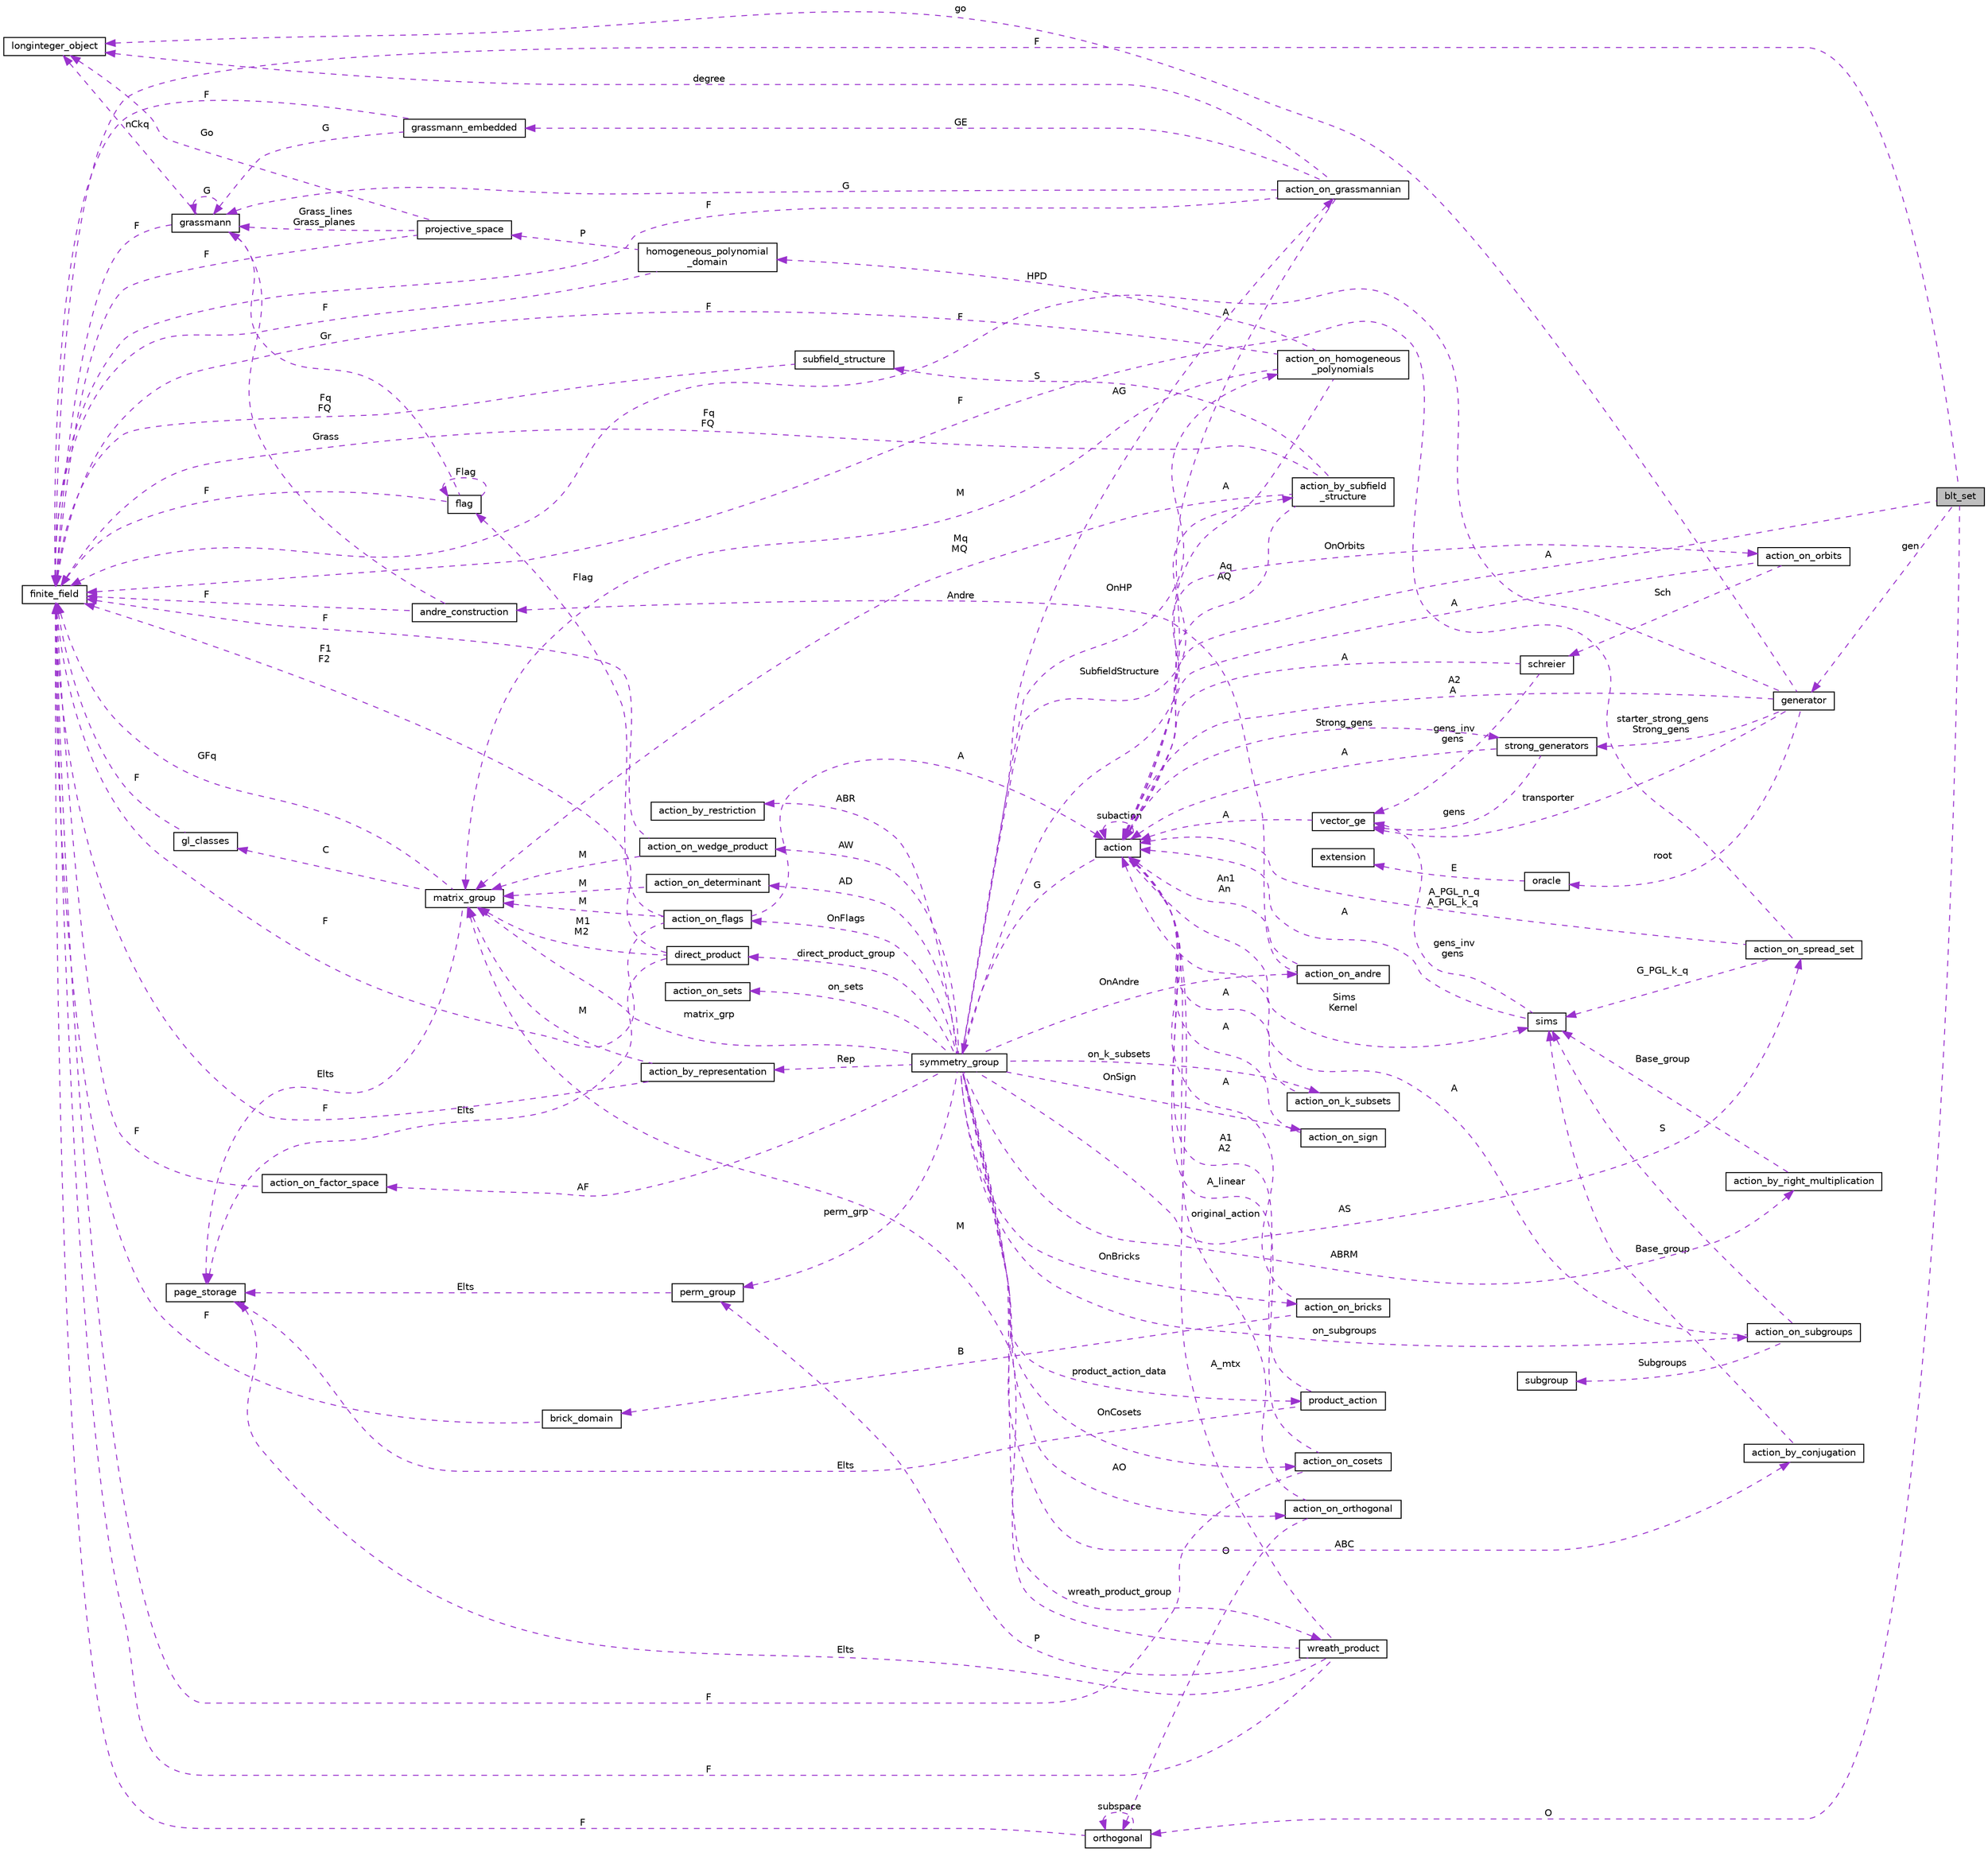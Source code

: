 digraph "blt_set"
{
  edge [fontname="Helvetica",fontsize="10",labelfontname="Helvetica",labelfontsize="10"];
  node [fontname="Helvetica",fontsize="10",shape=record];
  rankdir="LR";
  Node1 [label="blt_set",height=0.2,width=0.4,color="black", fillcolor="grey75", style="filled", fontcolor="black"];
  Node2 -> Node1 [dir="back",color="darkorchid3",fontsize="10",style="dashed",label=" gen" ,fontname="Helvetica"];
  Node2 [label="generator",height=0.2,width=0.4,color="black", fillcolor="white", style="filled",URL="$d7/d73/classgenerator.html"];
  Node3 -> Node2 [dir="back",color="darkorchid3",fontsize="10",style="dashed",label=" go" ,fontname="Helvetica"];
  Node3 [label="longinteger_object",height=0.2,width=0.4,color="black", fillcolor="white", style="filled",URL="$dd/d7e/classlonginteger__object.html"];
  Node4 -> Node2 [dir="back",color="darkorchid3",fontsize="10",style="dashed",label=" A2\nA" ,fontname="Helvetica"];
  Node4 [label="action",height=0.2,width=0.4,color="black", fillcolor="white", style="filled",URL="$d2/d86/classaction.html"];
  Node5 -> Node4 [dir="back",color="darkorchid3",fontsize="10",style="dashed",label=" G" ,fontname="Helvetica"];
  Node5 [label="symmetry_group",height=0.2,width=0.4,color="black", fillcolor="white", style="filled",URL="$dd/d3b/unionsymmetry__group.html"];
  Node6 -> Node5 [dir="back",color="darkorchid3",fontsize="10",style="dashed",label=" product_action_data" ,fontname="Helvetica"];
  Node6 [label="product_action",height=0.2,width=0.4,color="black", fillcolor="white", style="filled",URL="$d8/d74/classproduct__action.html"];
  Node7 -> Node6 [dir="back",color="darkorchid3",fontsize="10",style="dashed",label=" Elts" ,fontname="Helvetica"];
  Node7 [label="page_storage",height=0.2,width=0.4,color="black", fillcolor="white", style="filled",URL="$dc/d72/classpage__storage.html"];
  Node4 -> Node6 [dir="back",color="darkorchid3",fontsize="10",style="dashed",label=" A1\nA2" ,fontname="Helvetica"];
  Node8 -> Node5 [dir="back",color="darkorchid3",fontsize="10",style="dashed",label=" ABR" ,fontname="Helvetica"];
  Node8 [label="action_by_restriction",height=0.2,width=0.4,color="black", fillcolor="white", style="filled",URL="$d1/d7e/classaction__by__restriction.html"];
  Node9 -> Node5 [dir="back",color="darkorchid3",fontsize="10",style="dashed",label=" OnFlags" ,fontname="Helvetica"];
  Node9 [label="action_on_flags",height=0.2,width=0.4,color="black", fillcolor="white", style="filled",URL="$dd/dc4/classaction__on__flags.html"];
  Node4 -> Node9 [dir="back",color="darkorchid3",fontsize="10",style="dashed",label=" A" ,fontname="Helvetica"];
  Node10 -> Node9 [dir="back",color="darkorchid3",fontsize="10",style="dashed",label=" M" ,fontname="Helvetica"];
  Node10 [label="matrix_group",height=0.2,width=0.4,color="black", fillcolor="white", style="filled",URL="$d3/ded/classmatrix__group.html"];
  Node7 -> Node10 [dir="back",color="darkorchid3",fontsize="10",style="dashed",label=" Elts" ,fontname="Helvetica"];
  Node11 -> Node10 [dir="back",color="darkorchid3",fontsize="10",style="dashed",label=" C" ,fontname="Helvetica"];
  Node11 [label="gl_classes",height=0.2,width=0.4,color="black", fillcolor="white", style="filled",URL="$d6/dab/classgl__classes.html"];
  Node12 -> Node11 [dir="back",color="darkorchid3",fontsize="10",style="dashed",label=" F" ,fontname="Helvetica"];
  Node12 [label="finite_field",height=0.2,width=0.4,color="black", fillcolor="white", style="filled",URL="$df/d5a/classfinite__field.html"];
  Node12 -> Node10 [dir="back",color="darkorchid3",fontsize="10",style="dashed",label=" GFq" ,fontname="Helvetica"];
  Node13 -> Node9 [dir="back",color="darkorchid3",fontsize="10",style="dashed",label=" Flag" ,fontname="Helvetica"];
  Node13 [label="flag",height=0.2,width=0.4,color="black", fillcolor="white", style="filled",URL="$d8/d06/classflag.html"];
  Node13 -> Node13 [dir="back",color="darkorchid3",fontsize="10",style="dashed",label=" Flag" ,fontname="Helvetica"];
  Node14 -> Node13 [dir="back",color="darkorchid3",fontsize="10",style="dashed",label=" Gr" ,fontname="Helvetica"];
  Node14 [label="grassmann",height=0.2,width=0.4,color="black", fillcolor="white", style="filled",URL="$df/d02/classgrassmann.html"];
  Node3 -> Node14 [dir="back",color="darkorchid3",fontsize="10",style="dashed",label=" nCkq" ,fontname="Helvetica"];
  Node14 -> Node14 [dir="back",color="darkorchid3",fontsize="10",style="dashed",label=" G" ,fontname="Helvetica"];
  Node12 -> Node14 [dir="back",color="darkorchid3",fontsize="10",style="dashed",label=" F" ,fontname="Helvetica"];
  Node12 -> Node13 [dir="back",color="darkorchid3",fontsize="10",style="dashed",label=" F" ,fontname="Helvetica"];
  Node12 -> Node9 [dir="back",color="darkorchid3",fontsize="10",style="dashed",label=" F" ,fontname="Helvetica"];
  Node15 -> Node5 [dir="back",color="darkorchid3",fontsize="10",style="dashed",label=" AW" ,fontname="Helvetica"];
  Node15 [label="action_on_wedge_product",height=0.2,width=0.4,color="black", fillcolor="white", style="filled",URL="$d0/deb/classaction__on__wedge__product.html"];
  Node10 -> Node15 [dir="back",color="darkorchid3",fontsize="10",style="dashed",label=" M" ,fontname="Helvetica"];
  Node12 -> Node15 [dir="back",color="darkorchid3",fontsize="10",style="dashed",label=" F" ,fontname="Helvetica"];
  Node16 -> Node5 [dir="back",color="darkorchid3",fontsize="10",style="dashed",label=" AF" ,fontname="Helvetica"];
  Node16 [label="action_on_factor_space",height=0.2,width=0.4,color="black", fillcolor="white", style="filled",URL="$d5/d25/classaction__on__factor__space.html"];
  Node12 -> Node16 [dir="back",color="darkorchid3",fontsize="10",style="dashed",label=" F" ,fontname="Helvetica"];
  Node17 -> Node5 [dir="back",color="darkorchid3",fontsize="10",style="dashed",label=" OnCosets" ,fontname="Helvetica"];
  Node17 [label="action_on_cosets",height=0.2,width=0.4,color="black", fillcolor="white", style="filled",URL="$d3/d72/classaction__on__cosets.html"];
  Node4 -> Node17 [dir="back",color="darkorchid3",fontsize="10",style="dashed",label=" A_linear" ,fontname="Helvetica"];
  Node12 -> Node17 [dir="back",color="darkorchid3",fontsize="10",style="dashed",label=" F" ,fontname="Helvetica"];
  Node18 -> Node5 [dir="back",color="darkorchid3",fontsize="10",style="dashed",label=" AO" ,fontname="Helvetica"];
  Node18 [label="action_on_orthogonal",height=0.2,width=0.4,color="black", fillcolor="white", style="filled",URL="$dc/d87/classaction__on__orthogonal.html"];
  Node4 -> Node18 [dir="back",color="darkorchid3",fontsize="10",style="dashed",label=" original_action" ,fontname="Helvetica"];
  Node19 -> Node18 [dir="back",color="darkorchid3",fontsize="10",style="dashed",label=" O" ,fontname="Helvetica"];
  Node19 [label="orthogonal",height=0.2,width=0.4,color="black", fillcolor="white", style="filled",URL="$d7/daa/classorthogonal.html"];
  Node19 -> Node19 [dir="back",color="darkorchid3",fontsize="10",style="dashed",label=" subspace" ,fontname="Helvetica"];
  Node12 -> Node19 [dir="back",color="darkorchid3",fontsize="10",style="dashed",label=" F" ,fontname="Helvetica"];
  Node20 -> Node5 [dir="back",color="darkorchid3",fontsize="10",style="dashed",label=" AG" ,fontname="Helvetica"];
  Node20 [label="action_on_grassmannian",height=0.2,width=0.4,color="black", fillcolor="white", style="filled",URL="$d9/ddf/classaction__on__grassmannian.html"];
  Node3 -> Node20 [dir="back",color="darkorchid3",fontsize="10",style="dashed",label=" degree" ,fontname="Helvetica"];
  Node21 -> Node20 [dir="back",color="darkorchid3",fontsize="10",style="dashed",label=" GE" ,fontname="Helvetica"];
  Node21 [label="grassmann_embedded",height=0.2,width=0.4,color="black", fillcolor="white", style="filled",URL="$d4/dda/classgrassmann__embedded.html"];
  Node14 -> Node21 [dir="back",color="darkorchid3",fontsize="10",style="dashed",label=" G" ,fontname="Helvetica"];
  Node12 -> Node21 [dir="back",color="darkorchid3",fontsize="10",style="dashed",label=" F" ,fontname="Helvetica"];
  Node4 -> Node20 [dir="back",color="darkorchid3",fontsize="10",style="dashed",label=" A" ,fontname="Helvetica"];
  Node14 -> Node20 [dir="back",color="darkorchid3",fontsize="10",style="dashed",label=" G" ,fontname="Helvetica"];
  Node12 -> Node20 [dir="back",color="darkorchid3",fontsize="10",style="dashed",label=" F" ,fontname="Helvetica"];
  Node22 -> Node5 [dir="back",color="darkorchid3",fontsize="10",style="dashed",label=" OnHP" ,fontname="Helvetica"];
  Node22 [label="action_on_homogeneous\l_polynomials",height=0.2,width=0.4,color="black", fillcolor="white", style="filled",URL="$d5/dd4/classaction__on__homogeneous__polynomials.html"];
  Node4 -> Node22 [dir="back",color="darkorchid3",fontsize="10",style="dashed",label=" A" ,fontname="Helvetica"];
  Node10 -> Node22 [dir="back",color="darkorchid3",fontsize="10",style="dashed",label=" M" ,fontname="Helvetica"];
  Node12 -> Node22 [dir="back",color="darkorchid3",fontsize="10",style="dashed",label=" F" ,fontname="Helvetica"];
  Node23 -> Node22 [dir="back",color="darkorchid3",fontsize="10",style="dashed",label=" HPD" ,fontname="Helvetica"];
  Node23 [label="homogeneous_polynomial\l_domain",height=0.2,width=0.4,color="black", fillcolor="white", style="filled",URL="$d2/da7/classhomogeneous__polynomial__domain.html"];
  Node24 -> Node23 [dir="back",color="darkorchid3",fontsize="10",style="dashed",label=" P" ,fontname="Helvetica"];
  Node24 [label="projective_space",height=0.2,width=0.4,color="black", fillcolor="white", style="filled",URL="$d2/d17/classprojective__space.html"];
  Node3 -> Node24 [dir="back",color="darkorchid3",fontsize="10",style="dashed",label=" Go" ,fontname="Helvetica"];
  Node12 -> Node24 [dir="back",color="darkorchid3",fontsize="10",style="dashed",label=" F" ,fontname="Helvetica"];
  Node14 -> Node24 [dir="back",color="darkorchid3",fontsize="10",style="dashed",label=" Grass_lines\nGrass_planes" ,fontname="Helvetica"];
  Node12 -> Node23 [dir="back",color="darkorchid3",fontsize="10",style="dashed",label=" F" ,fontname="Helvetica"];
  Node25 -> Node5 [dir="back",color="darkorchid3",fontsize="10",style="dashed",label=" OnOrbits" ,fontname="Helvetica"];
  Node25 [label="action_on_orbits",height=0.2,width=0.4,color="black", fillcolor="white", style="filled",URL="$da/d89/classaction__on__orbits.html"];
  Node4 -> Node25 [dir="back",color="darkorchid3",fontsize="10",style="dashed",label=" A" ,fontname="Helvetica"];
  Node26 -> Node25 [dir="back",color="darkorchid3",fontsize="10",style="dashed",label=" Sch" ,fontname="Helvetica"];
  Node26 [label="schreier",height=0.2,width=0.4,color="black", fillcolor="white", style="filled",URL="$d3/dd6/classschreier.html"];
  Node4 -> Node26 [dir="back",color="darkorchid3",fontsize="10",style="dashed",label=" A" ,fontname="Helvetica"];
  Node27 -> Node26 [dir="back",color="darkorchid3",fontsize="10",style="dashed",label=" gens_inv\ngens" ,fontname="Helvetica"];
  Node27 [label="vector_ge",height=0.2,width=0.4,color="black", fillcolor="white", style="filled",URL="$d4/d6e/classvector__ge.html"];
  Node4 -> Node27 [dir="back",color="darkorchid3",fontsize="10",style="dashed",label=" A" ,fontname="Helvetica"];
  Node28 -> Node5 [dir="back",color="darkorchid3",fontsize="10",style="dashed",label=" AD" ,fontname="Helvetica"];
  Node28 [label="action_on_determinant",height=0.2,width=0.4,color="black", fillcolor="white", style="filled",URL="$d4/d32/classaction__on__determinant.html"];
  Node10 -> Node28 [dir="back",color="darkorchid3",fontsize="10",style="dashed",label=" M" ,fontname="Helvetica"];
  Node29 -> Node5 [dir="back",color="darkorchid3",fontsize="10",style="dashed",label=" on_k_subsets" ,fontname="Helvetica"];
  Node29 [label="action_on_k_subsets",height=0.2,width=0.4,color="black", fillcolor="white", style="filled",URL="$d3/d04/classaction__on__k__subsets.html"];
  Node4 -> Node29 [dir="back",color="darkorchid3",fontsize="10",style="dashed",label=" A" ,fontname="Helvetica"];
  Node30 -> Node5 [dir="back",color="darkorchid3",fontsize="10",style="dashed",label=" wreath_product_group" ,fontname="Helvetica"];
  Node30 [label="wreath_product",height=0.2,width=0.4,color="black", fillcolor="white", style="filled",URL="$d8/dfa/classwreath__product.html"];
  Node7 -> Node30 [dir="back",color="darkorchid3",fontsize="10",style="dashed",label=" Elts" ,fontname="Helvetica"];
  Node4 -> Node30 [dir="back",color="darkorchid3",fontsize="10",style="dashed",label=" A_mtx" ,fontname="Helvetica"];
  Node10 -> Node30 [dir="back",color="darkorchid3",fontsize="10",style="dashed",label=" M" ,fontname="Helvetica"];
  Node31 -> Node30 [dir="back",color="darkorchid3",fontsize="10",style="dashed",label=" P" ,fontname="Helvetica"];
  Node31 [label="perm_group",height=0.2,width=0.4,color="black", fillcolor="white", style="filled",URL="$df/d0a/classperm__group.html"];
  Node7 -> Node31 [dir="back",color="darkorchid3",fontsize="10",style="dashed",label=" Elts" ,fontname="Helvetica"];
  Node12 -> Node30 [dir="back",color="darkorchid3",fontsize="10",style="dashed",label=" F" ,fontname="Helvetica"];
  Node32 -> Node5 [dir="back",color="darkorchid3",fontsize="10",style="dashed",label=" on_subgroups" ,fontname="Helvetica"];
  Node32 [label="action_on_subgroups",height=0.2,width=0.4,color="black", fillcolor="white", style="filled",URL="$d6/da4/classaction__on__subgroups.html"];
  Node33 -> Node32 [dir="back",color="darkorchid3",fontsize="10",style="dashed",label=" Subgroups" ,fontname="Helvetica"];
  Node33 [label="subgroup",height=0.2,width=0.4,color="black", fillcolor="white", style="filled",URL="$d0/d0a/classsubgroup.html"];
  Node4 -> Node32 [dir="back",color="darkorchid3",fontsize="10",style="dashed",label=" A" ,fontname="Helvetica"];
  Node34 -> Node32 [dir="back",color="darkorchid3",fontsize="10",style="dashed",label=" S" ,fontname="Helvetica"];
  Node34 [label="sims",height=0.2,width=0.4,color="black", fillcolor="white", style="filled",URL="$d9/df3/classsims.html"];
  Node4 -> Node34 [dir="back",color="darkorchid3",fontsize="10",style="dashed",label=" A" ,fontname="Helvetica"];
  Node27 -> Node34 [dir="back",color="darkorchid3",fontsize="10",style="dashed",label=" gens_inv\ngens" ,fontname="Helvetica"];
  Node10 -> Node5 [dir="back",color="darkorchid3",fontsize="10",style="dashed",label=" matrix_grp" ,fontname="Helvetica"];
  Node35 -> Node5 [dir="back",color="darkorchid3",fontsize="10",style="dashed",label=" ABRM" ,fontname="Helvetica"];
  Node35 [label="action_by_right_multiplication",height=0.2,width=0.4,color="black", fillcolor="white", style="filled",URL="$d5/daa/classaction__by__right__multiplication.html"];
  Node34 -> Node35 [dir="back",color="darkorchid3",fontsize="10",style="dashed",label=" Base_group" ,fontname="Helvetica"];
  Node36 -> Node5 [dir="back",color="darkorchid3",fontsize="10",style="dashed",label=" direct_product_group" ,fontname="Helvetica"];
  Node36 [label="direct_product",height=0.2,width=0.4,color="black", fillcolor="white", style="filled",URL="$dc/daf/classdirect__product.html"];
  Node7 -> Node36 [dir="back",color="darkorchid3",fontsize="10",style="dashed",label=" Elts" ,fontname="Helvetica"];
  Node10 -> Node36 [dir="back",color="darkorchid3",fontsize="10",style="dashed",label=" M1\nM2" ,fontname="Helvetica"];
  Node12 -> Node36 [dir="back",color="darkorchid3",fontsize="10",style="dashed",label=" F1\nF2" ,fontname="Helvetica"];
  Node37 -> Node5 [dir="back",color="darkorchid3",fontsize="10",style="dashed",label=" OnBricks" ,fontname="Helvetica"];
  Node37 [label="action_on_bricks",height=0.2,width=0.4,color="black", fillcolor="white", style="filled",URL="$de/d56/classaction__on__bricks.html"];
  Node4 -> Node37 [dir="back",color="darkorchid3",fontsize="10",style="dashed",label=" A" ,fontname="Helvetica"];
  Node38 -> Node37 [dir="back",color="darkorchid3",fontsize="10",style="dashed",label=" B" ,fontname="Helvetica"];
  Node38 [label="brick_domain",height=0.2,width=0.4,color="black", fillcolor="white", style="filled",URL="$da/daf/classbrick__domain.html"];
  Node12 -> Node38 [dir="back",color="darkorchid3",fontsize="10",style="dashed",label=" F" ,fontname="Helvetica"];
  Node39 -> Node5 [dir="back",color="darkorchid3",fontsize="10",style="dashed",label=" ABC" ,fontname="Helvetica"];
  Node39 [label="action_by_conjugation",height=0.2,width=0.4,color="black", fillcolor="white", style="filled",URL="$d3/dda/classaction__by__conjugation.html"];
  Node34 -> Node39 [dir="back",color="darkorchid3",fontsize="10",style="dashed",label=" Base_group" ,fontname="Helvetica"];
  Node40 -> Node5 [dir="back",color="darkorchid3",fontsize="10",style="dashed",label=" OnSign" ,fontname="Helvetica"];
  Node40 [label="action_on_sign",height=0.2,width=0.4,color="black", fillcolor="white", style="filled",URL="$da/d06/classaction__on__sign.html"];
  Node4 -> Node40 [dir="back",color="darkorchid3",fontsize="10",style="dashed",label=" A" ,fontname="Helvetica"];
  Node41 -> Node5 [dir="back",color="darkorchid3",fontsize="10",style="dashed",label=" SubfieldStructure" ,fontname="Helvetica"];
  Node41 [label="action_by_subfield\l_structure",height=0.2,width=0.4,color="black", fillcolor="white", style="filled",URL="$dd/d67/classaction__by__subfield__structure.html"];
  Node4 -> Node41 [dir="back",color="darkorchid3",fontsize="10",style="dashed",label=" Aq\nAQ" ,fontname="Helvetica"];
  Node42 -> Node41 [dir="back",color="darkorchid3",fontsize="10",style="dashed",label=" S" ,fontname="Helvetica"];
  Node42 [label="subfield_structure",height=0.2,width=0.4,color="black", fillcolor="white", style="filled",URL="$d4/d43/classsubfield__structure.html"];
  Node12 -> Node42 [dir="back",color="darkorchid3",fontsize="10",style="dashed",label=" Fq\nFQ" ,fontname="Helvetica"];
  Node10 -> Node41 [dir="back",color="darkorchid3",fontsize="10",style="dashed",label=" Mq\nMQ" ,fontname="Helvetica"];
  Node12 -> Node41 [dir="back",color="darkorchid3",fontsize="10",style="dashed",label=" Fq\nFQ" ,fontname="Helvetica"];
  Node43 -> Node5 [dir="back",color="darkorchid3",fontsize="10",style="dashed",label=" on_sets" ,fontname="Helvetica"];
  Node43 [label="action_on_sets",height=0.2,width=0.4,color="black", fillcolor="white", style="filled",URL="$da/d37/classaction__on__sets.html"];
  Node31 -> Node5 [dir="back",color="darkorchid3",fontsize="10",style="dashed",label=" perm_grp" ,fontname="Helvetica"];
  Node44 -> Node5 [dir="back",color="darkorchid3",fontsize="10",style="dashed",label=" Rep" ,fontname="Helvetica"];
  Node44 [label="action_by_representation",height=0.2,width=0.4,color="black", fillcolor="white", style="filled",URL="$d1/d9d/classaction__by__representation.html"];
  Node10 -> Node44 [dir="back",color="darkorchid3",fontsize="10",style="dashed",label=" M" ,fontname="Helvetica"];
  Node12 -> Node44 [dir="back",color="darkorchid3",fontsize="10",style="dashed",label=" F" ,fontname="Helvetica"];
  Node45 -> Node5 [dir="back",color="darkorchid3",fontsize="10",style="dashed",label=" AS" ,fontname="Helvetica"];
  Node45 [label="action_on_spread_set",height=0.2,width=0.4,color="black", fillcolor="white", style="filled",URL="$d2/d7a/classaction__on__spread__set.html"];
  Node4 -> Node45 [dir="back",color="darkorchid3",fontsize="10",style="dashed",label=" A_PGL_n_q\nA_PGL_k_q" ,fontname="Helvetica"];
  Node34 -> Node45 [dir="back",color="darkorchid3",fontsize="10",style="dashed",label=" G_PGL_k_q" ,fontname="Helvetica"];
  Node12 -> Node45 [dir="back",color="darkorchid3",fontsize="10",style="dashed",label=" F" ,fontname="Helvetica"];
  Node46 -> Node5 [dir="back",color="darkorchid3",fontsize="10",style="dashed",label=" OnAndre" ,fontname="Helvetica"];
  Node46 [label="action_on_andre",height=0.2,width=0.4,color="black", fillcolor="white", style="filled",URL="$da/d32/classaction__on__andre.html"];
  Node4 -> Node46 [dir="back",color="darkorchid3",fontsize="10",style="dashed",label=" An1\nAn" ,fontname="Helvetica"];
  Node47 -> Node46 [dir="back",color="darkorchid3",fontsize="10",style="dashed",label=" Andre" ,fontname="Helvetica"];
  Node47 [label="andre_construction",height=0.2,width=0.4,color="black", fillcolor="white", style="filled",URL="$d2/d32/classandre__construction.html"];
  Node12 -> Node47 [dir="back",color="darkorchid3",fontsize="10",style="dashed",label=" F" ,fontname="Helvetica"];
  Node14 -> Node47 [dir="back",color="darkorchid3",fontsize="10",style="dashed",label=" Grass" ,fontname="Helvetica"];
  Node4 -> Node4 [dir="back",color="darkorchid3",fontsize="10",style="dashed",label=" subaction" ,fontname="Helvetica"];
  Node48 -> Node4 [dir="back",color="darkorchid3",fontsize="10",style="dashed",label=" Strong_gens" ,fontname="Helvetica"];
  Node48 [label="strong_generators",height=0.2,width=0.4,color="black", fillcolor="white", style="filled",URL="$dc/d09/classstrong__generators.html"];
  Node4 -> Node48 [dir="back",color="darkorchid3",fontsize="10",style="dashed",label=" A" ,fontname="Helvetica"];
  Node27 -> Node48 [dir="back",color="darkorchid3",fontsize="10",style="dashed",label=" gens" ,fontname="Helvetica"];
  Node34 -> Node4 [dir="back",color="darkorchid3",fontsize="10",style="dashed",label=" Sims\nKernel" ,fontname="Helvetica"];
  Node27 -> Node2 [dir="back",color="darkorchid3",fontsize="10",style="dashed",label=" transporter" ,fontname="Helvetica"];
  Node48 -> Node2 [dir="back",color="darkorchid3",fontsize="10",style="dashed",label=" starter_strong_gens\nStrong_gens" ,fontname="Helvetica"];
  Node12 -> Node2 [dir="back",color="darkorchid3",fontsize="10",style="dashed",label=" F" ,fontname="Helvetica"];
  Node49 -> Node2 [dir="back",color="darkorchid3",fontsize="10",style="dashed",label=" root" ,fontname="Helvetica"];
  Node49 [label="oracle",height=0.2,width=0.4,color="black", fillcolor="white", style="filled",URL="$d7/da7/classoracle.html"];
  Node50 -> Node49 [dir="back",color="darkorchid3",fontsize="10",style="dashed",label=" E" ,fontname="Helvetica"];
  Node50 [label="extension",height=0.2,width=0.4,color="black", fillcolor="white", style="filled",URL="$df/d82/classextension.html"];
  Node4 -> Node1 [dir="back",color="darkorchid3",fontsize="10",style="dashed",label=" A" ,fontname="Helvetica"];
  Node19 -> Node1 [dir="back",color="darkorchid3",fontsize="10",style="dashed",label=" O" ,fontname="Helvetica"];
  Node12 -> Node1 [dir="back",color="darkorchid3",fontsize="10",style="dashed",label=" F" ,fontname="Helvetica"];
}
